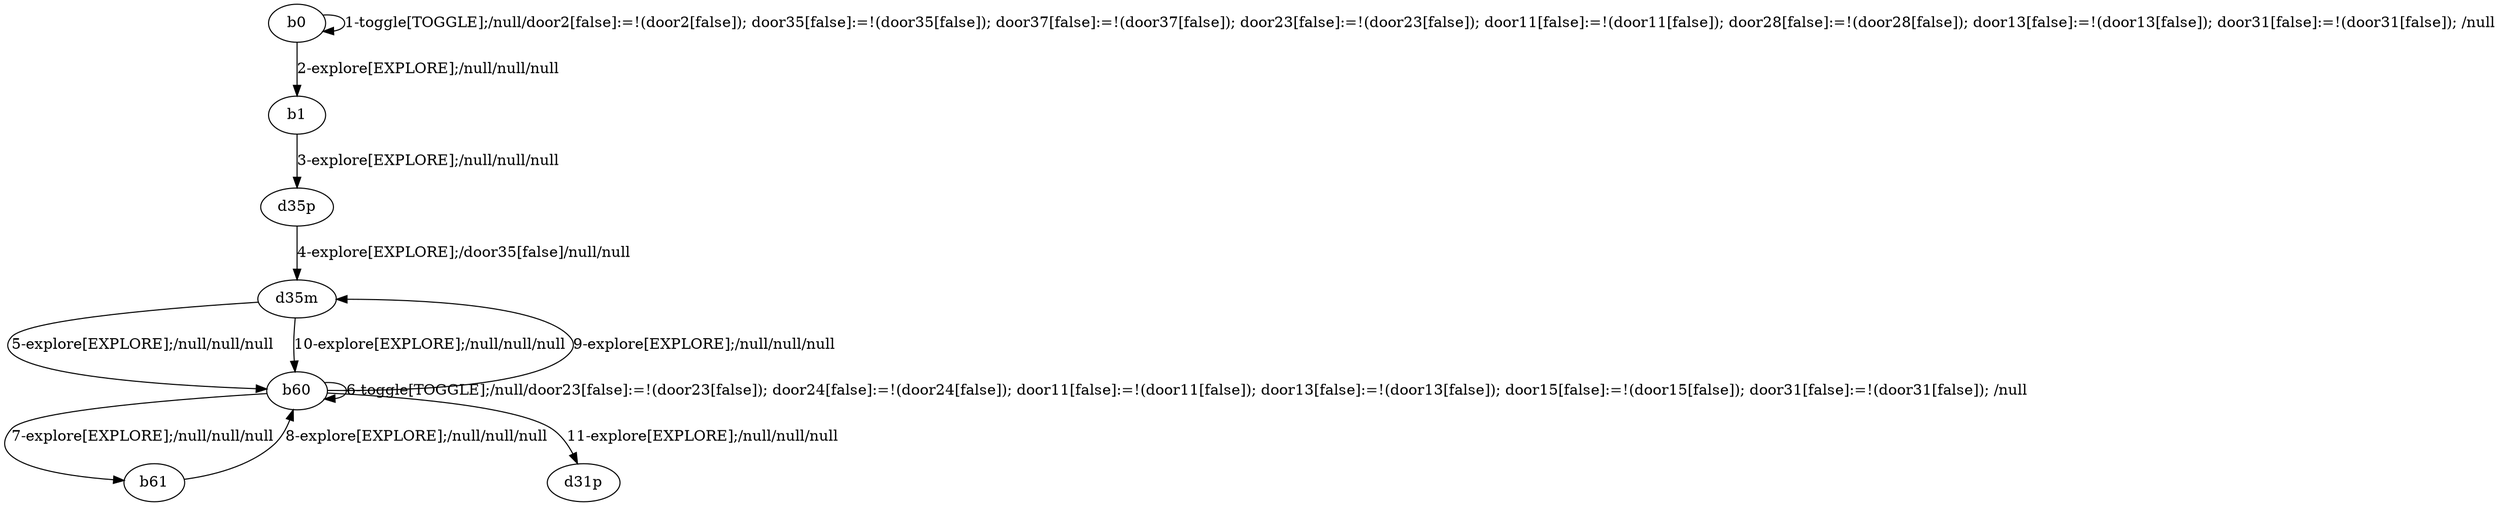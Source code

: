 # Total number of goals covered by this test: 6
# b60 --> b61
# b61 --> b60
# b60 --> b60
# d35m --> b60
# b60 --> d31p
# b60 --> d35m

digraph g {
"b0" -> "b0" [label = "1-toggle[TOGGLE];/null/door2[false]:=!(door2[false]); door35[false]:=!(door35[false]); door37[false]:=!(door37[false]); door23[false]:=!(door23[false]); door11[false]:=!(door11[false]); door28[false]:=!(door28[false]); door13[false]:=!(door13[false]); door31[false]:=!(door31[false]); /null"];
"b0" -> "b1" [label = "2-explore[EXPLORE];/null/null/null"];
"b1" -> "d35p" [label = "3-explore[EXPLORE];/null/null/null"];
"d35p" -> "d35m" [label = "4-explore[EXPLORE];/door35[false]/null/null"];
"d35m" -> "b60" [label = "5-explore[EXPLORE];/null/null/null"];
"b60" -> "b60" [label = "6-toggle[TOGGLE];/null/door23[false]:=!(door23[false]); door24[false]:=!(door24[false]); door11[false]:=!(door11[false]); door13[false]:=!(door13[false]); door15[false]:=!(door15[false]); door31[false]:=!(door31[false]); /null"];
"b60" -> "b61" [label = "7-explore[EXPLORE];/null/null/null"];
"b61" -> "b60" [label = "8-explore[EXPLORE];/null/null/null"];
"b60" -> "d35m" [label = "9-explore[EXPLORE];/null/null/null"];
"d35m" -> "b60" [label = "10-explore[EXPLORE];/null/null/null"];
"b60" -> "d31p" [label = "11-explore[EXPLORE];/null/null/null"];
}